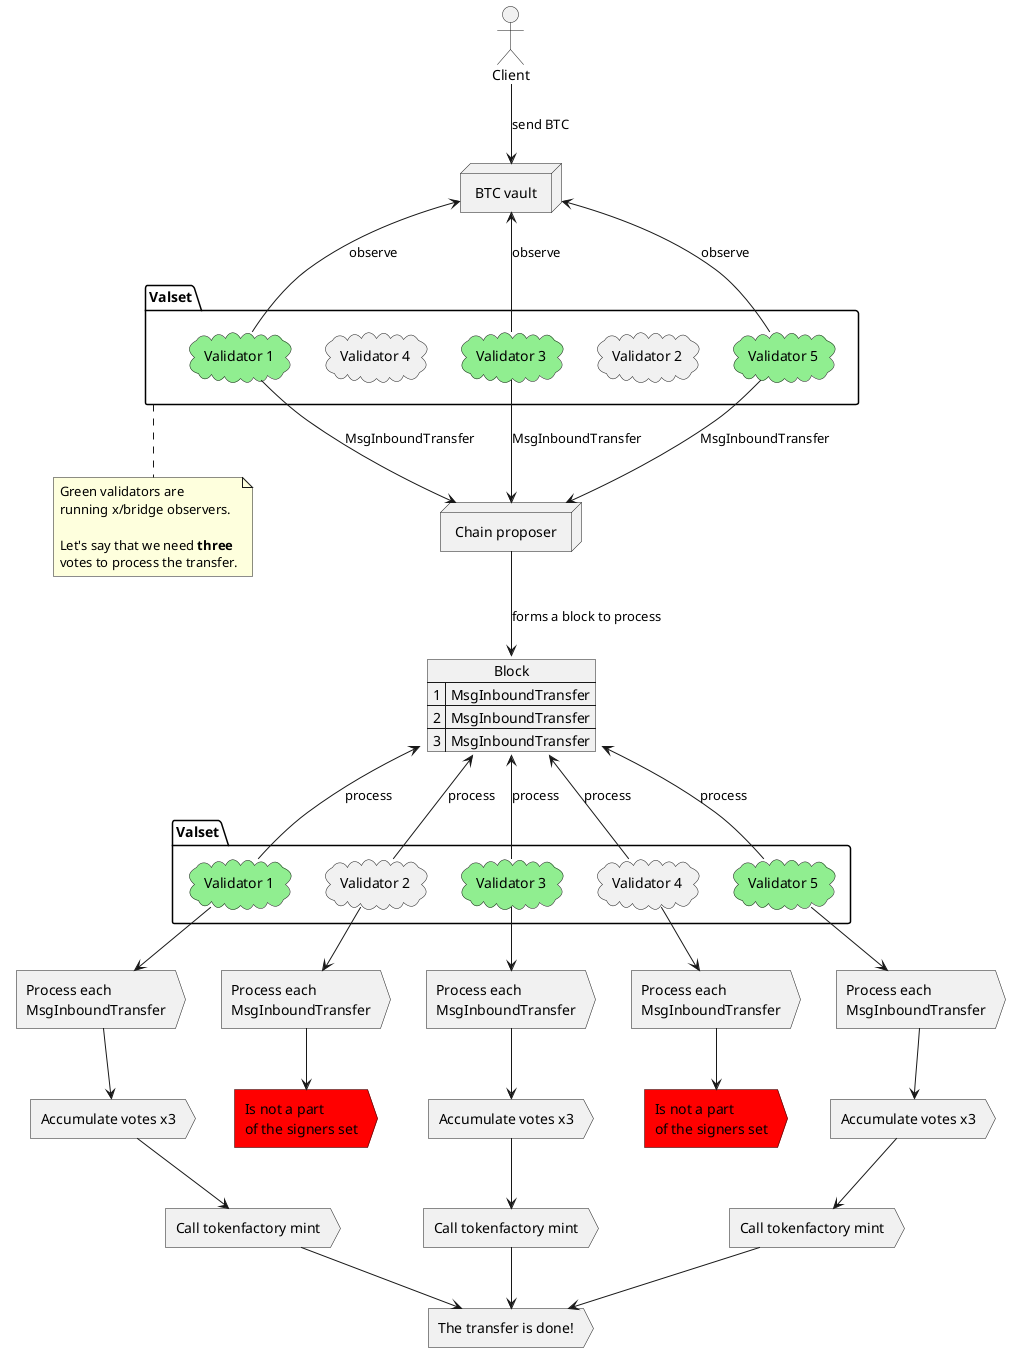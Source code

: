 @startuml

actor "Client" as client
node "BTC vault" as vault

client --> vault : send BTC

folder "Valset" as valset1 {
    cloud "Validator 1" as val1 #lightgreen
    cloud "Validator 2" as val2
    cloud "Validator 3" as val3 #lightgreen
    cloud "Validator 4" as val4
    cloud "Validator 5" as val5 #lightgreen
}

note bottom of valset1
    Green validators are
    running x/bridge observers.

    Let's say that we need **three**
    votes to process the transfer.
end note

folder "Valset" as valset2 {
    cloud "Validator 1" as val1_2 #lightgreen
    cloud "Validator 2" as val2_2
    cloud "Validator 3" as val3_2 #lightgreen
    cloud "Validator 4" as val4_2
    cloud "Validator 5" as val5_2 #lightgreen
}

vault <-- val1 : observe
vault <-- val3 : observe
vault <-- val5 : observe

node "Chain proposer" as proposer

val1 --> proposer : MsgInboundTransfer
val3 --> proposer : MsgInboundTransfer
val5 --> proposer : MsgInboundTransfer

json Block {
   "1":"MsgInboundTransfer",
   "2":"MsgInboundTransfer",
   "3":"MsgInboundTransfer"
}

proposer --> Block : forms a block to process

Block <-- val1_2 : process
Block <-- val2_2 : process
Block <-- val3_2 : process
Block <-- val4_2 : process
Block <-- val5_2 : process

action "Process each\nMsgInboundTransfer" as val1_act_1
action "Process each\nMsgInboundTransfer" as val2_act_1
action "Process each\nMsgInboundTransfer" as val3_act_1
action "Process each\nMsgInboundTransfer" as val4_act_1
action "Process each\nMsgInboundTransfer" as val5_act_1

val1_2 --> val1_act_1
val2_2 --> val2_act_1
val3_2 --> val3_act_1
val4_2 --> val4_act_1
val5_2 --> val5_act_1

action "Accumulate votes x3" as val1_act_2
action "Is not a part\nof the signers set" as val2_act_2 #red
action "Accumulate votes x3" as val3_act_2
action "Is not a part\nof the signers set" as val4_act_2 #red
action "Accumulate votes x3" as val5_act_2

val1_act_1 --> val1_act_2
val2_act_1 --> val2_act_2
val3_act_1 --> val3_act_2
val4_act_1 --> val4_act_2
val5_act_1 --> val5_act_2

action "Call tokenfactory mint" as val1_act_3
action "Call tokenfactory mint" as val3_act_3
action "Call tokenfactory mint" as val5_act_3

val1_act_2 --> val1_act_3
val3_act_2 --> val3_act_3
val5_act_2 --> val5_act_3

action "The transfer is done!" as consensus

val1_act_3 --> consensus
val3_act_3 --> consensus
val5_act_3 --> consensus

@enduml
